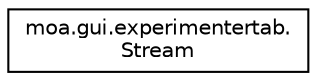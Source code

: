 digraph "Graphical Class Hierarchy"
{
 // LATEX_PDF_SIZE
  edge [fontname="Helvetica",fontsize="10",labelfontname="Helvetica",labelfontsize="10"];
  node [fontname="Helvetica",fontsize="10",shape=record];
  rankdir="LR";
  Node0 [label="moa.gui.experimentertab.\lStream",height=0.2,width=0.4,color="black", fillcolor="white", style="filled",URL="$classmoa_1_1gui_1_1experimentertab_1_1_stream.html",tooltip=" "];
}
